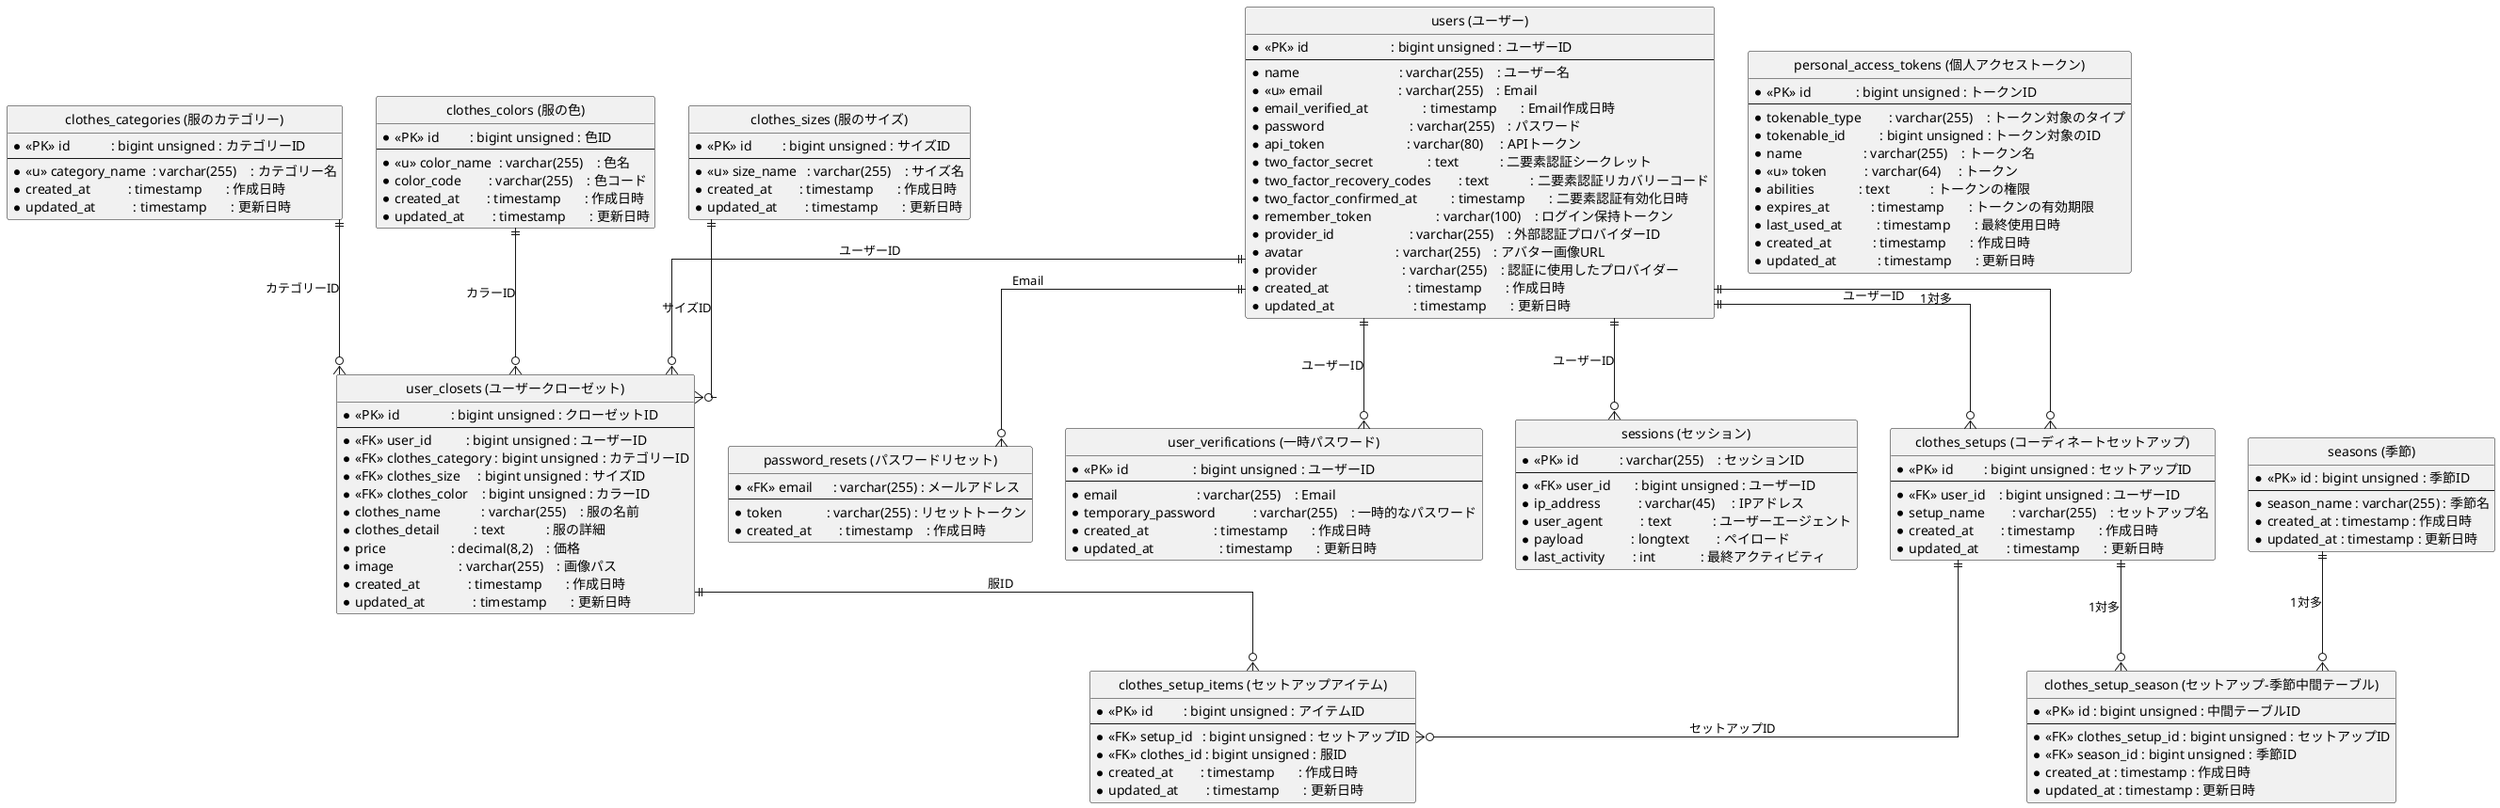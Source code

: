 @startuml Fashion-FolderDB
hide circle
skinparam linetype ortho

entity "users (ユーザー)" as users {
    * <<PK>> id                        : bigint unsigned : ユーザーID
    --
    * name                             : varchar(255)    : ユーザー名
    * <<u>> email                      : varchar(255)    : Email
    * email_verified_at                : timestamp       : Email作成日時
    * password                         : varchar(255)    : パスワード
    * api_token                        : varchar(80)     : APIトークン
    * two_factor_secret                : text            : 二要素認証シークレット
    * two_factor_recovery_codes        : text            : 二要素認証リカバリーコード
    * two_factor_confirmed_at          : timestamp       : 二要素認証有効化日時
    * remember_token                   : varchar(100)    : ログイン保持トークン
    * provider_id                      : varchar(255)    : 外部認証プロバイダーID
    * avatar                           : varchar(255)    : アバター画像URL
    * provider                         : varchar(255)    : 認証に使用したプロバイダー
    * created_at                       : timestamp       : 作成日時
    * updated_at                       : timestamp       : 更新日時
}

entity "user_verifications (一時パスワード)" as user_verifications {
    * <<PK>> id                   : bigint unsigned : ユーザーID
    --
    * email                       : varchar(255)    : Email
    * temporary_password           : varchar(255)    : 一時的なパスワード
    * created_at                   : timestamp       : 作成日時
    * updated_at                   : timestamp       : 更新日時
}

entity "sessions (セッション)" as sessions {
    * <<PK>> id            : varchar(255)    : セッションID
    --
    * <<FK>> user_id       : bigint unsigned : ユーザーID
    * ip_address           : varchar(45)     : IPアドレス
    * user_agent           : text            : ユーザーエージェント
    * payload              : longtext        : ペイロード
    * last_activity        : int             : 最終アクティビティ
}

entity "password_resets (パスワードリセット)" as password_resets {
    * <<FK>> email      : varchar(255) : メールアドレス
    --
    * token             : varchar(255) : リセットトークン
    * created_at        : timestamp    : 作成日時
}

entity "personal_access_tokens (個人アクセストークン)" as personal_access_tokens {
    * <<PK>> id             : bigint unsigned : トークンID
    --
    * tokenable_type        : varchar(255)    : トークン対象のタイプ
    * tokenable_id          : bigint unsigned : トークン対象のID
    * name                  : varchar(255)    : トークン名
    * <<u>> token           : varchar(64)     : トークン
    * abilities             : text            : トークンの権限
    * expires_at            : timestamp       : トークンの有効期限
    * last_used_at          : timestamp       : 最終使用日時
    * created_at            : timestamp       : 作成日時
    * updated_at            : timestamp       : 更新日時
}

entity "user_closets (ユーザークローゼット)" as user_closets {
    * <<PK>> id               : bigint unsigned : クローゼットID
    --
    * <<FK>> user_id          : bigint unsigned : ユーザーID
    * <<FK>> clothes_category : bigint unsigned : カテゴリーID
    * <<FK>> clothes_size     : bigint unsigned : サイズID
    * <<FK>> clothes_color    : bigint unsigned : カラーID
    * clothes_name            : varchar(255)    : 服の名前
    * clothes_detail          : text            : 服の詳細
    * price                   : decimal(8,2)    : 価格
    * image                   : varchar(255)    : 画像パス
    * created_at              : timestamp       : 作成日時
    * updated_at              : timestamp       : 更新日時
}

entity "clothes_categories (服のカテゴリー)" as clothes_categories {
    * <<PK>> id            : bigint unsigned : カテゴリーID
    --
    * <<u>> category_name  : varchar(255)    : カテゴリー名
    * created_at           : timestamp       : 作成日時
    * updated_at           : timestamp       : 更新日時
}

entity "clothes_colors (服の色)" as clothes_colors {
    * <<PK>> id         : bigint unsigned : 色ID
    --
    * <<u>> color_name  : varchar(255)    : 色名
    * color_code        : varchar(255)    : 色コード
    * created_at        : timestamp       : 作成日時
    * updated_at        : timestamp       : 更新日時
}

entity "clothes_sizes (服のサイズ)" as clothes_sizes {
    * <<PK>> id         : bigint unsigned : サイズID
    --
    * <<u>> size_name   : varchar(255)    : サイズ名
    * created_at        : timestamp       : 作成日時
    * updated_at        : timestamp       : 更新日時
}

entity "clothes_setups (コーディネートセットアップ)" as clothes_setups {
    * <<PK>> id         : bigint unsigned : セットアップID
    --
    * <<FK>> user_id    : bigint unsigned : ユーザーID
    * setup_name        : varchar(255)    : セットアップ名
    * created_at        : timestamp       : 作成日時
    * updated_at        : timestamp       : 更新日時
}

entity "clothes_setup_items (セットアップアイテム)" as clothes_setup_items {
    * <<PK>> id         : bigint unsigned : アイテムID
    --
    * <<FK>> setup_id   : bigint unsigned : セットアップID
    * <<FK>> clothes_id : bigint unsigned : 服ID
    * created_at        : timestamp       : 作成日時
    * updated_at        : timestamp       : 更新日時
}

entity "seasons (季節)" as seasons {
    * <<PK>> id : bigint unsigned : 季節ID
    --
    * season_name : varchar(255) : 季節名
    * created_at : timestamp : 作成日時
    * updated_at : timestamp : 更新日時
}

entity "clothes_setup_season (セットアップ-季節中間テーブル)" as clothes_setup_season {
    * <<PK>> id : bigint unsigned : 中間テーブルID
    --
    * <<FK>> clothes_setup_id : bigint unsigned : セットアップID
    * <<FK>> season_id : bigint unsigned : 季節ID
    * created_at : timestamp : 作成日時
    * updated_at : timestamp : 更新日時
}

users ||--o{ clothes_setups : "1対多"
users ||--o{ user_verifications : "ユーザーID"
users ||--o{ sessions : "ユーザーID"
users ||--o{ user_closets : "ユーザーID"
users ||--o{ clothes_setups : "ユーザーID"
users ||--o{ password_resets : "Email"

user_closets ||--o{ clothes_setup_items : "服ID"
clothes_categories ||--o{ user_closets : "カテゴリーID"
clothes_colors ||--o{ user_closets : "カラーID"
clothes_sizes ||--o{ user_closets : "サイズID"

clothes_setups ||--o{ clothes_setup_items : "セットアップID"

clothes_setups ||--o{ clothes_setup_season : "1対多"
seasons ||--o{ clothes_setup_season : "1対多"

@enduml
